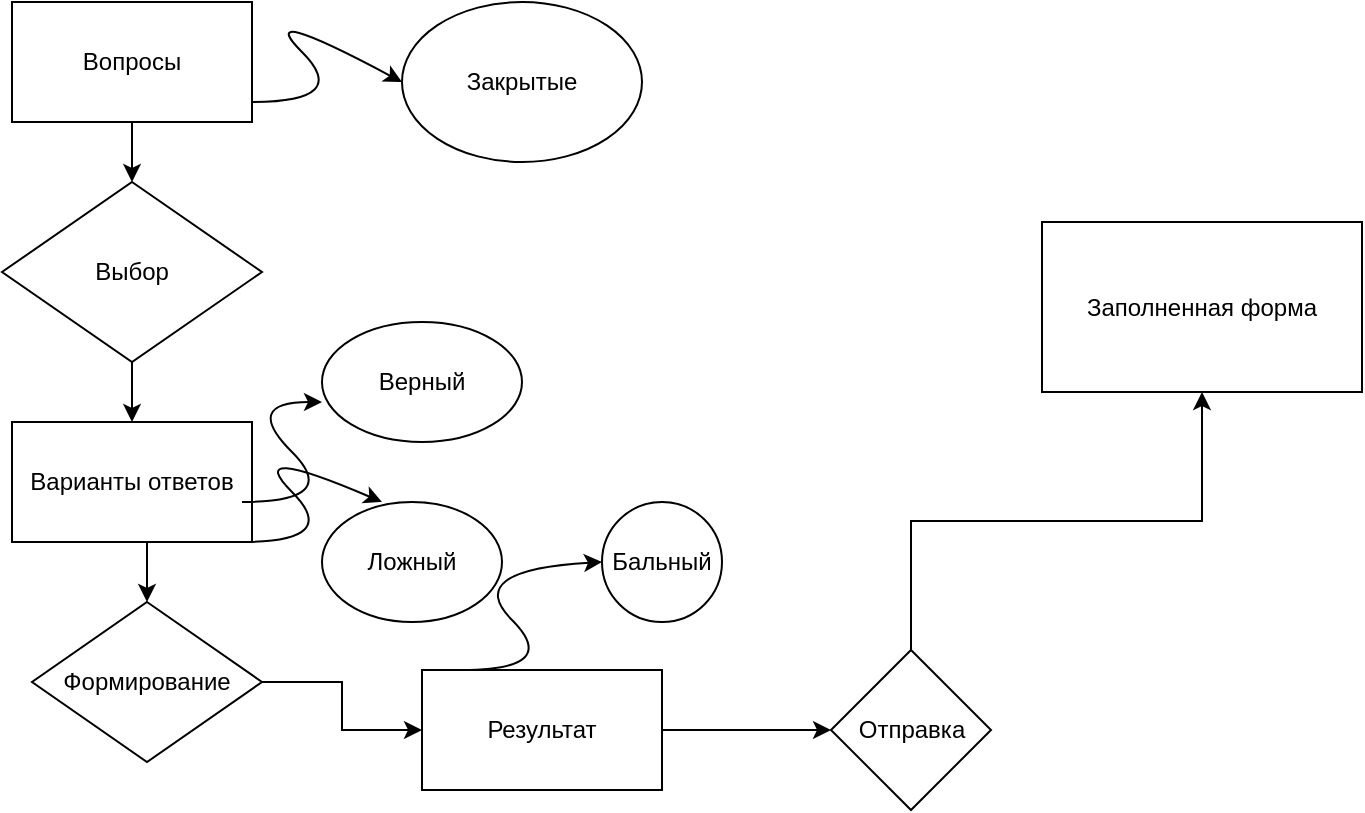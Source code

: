 <mxfile version="27.0.9">
  <diagram name="Страница — 1" id="f9BEwC2ymH8xKrrfNUyG">
    <mxGraphModel dx="872" dy="553" grid="1" gridSize="10" guides="1" tooltips="1" connect="1" arrows="1" fold="1" page="1" pageScale="1" pageWidth="1169" pageHeight="827" math="0" shadow="0">
      <root>
        <mxCell id="0" />
        <mxCell id="1" parent="0" />
        <mxCell id="cEzjU-Vr21JUo2Kq1G-R-9" style="edgeStyle=orthogonalEdgeStyle;rounded=0;orthogonalLoop=1;jettySize=auto;html=1;exitX=0.5;exitY=1;exitDx=0;exitDy=0;entryX=0.5;entryY=0;entryDx=0;entryDy=0;" edge="1" parent="1" source="cEzjU-Vr21JUo2Kq1G-R-1" target="cEzjU-Vr21JUo2Kq1G-R-2">
          <mxGeometry relative="1" as="geometry" />
        </mxCell>
        <mxCell id="cEzjU-Vr21JUo2Kq1G-R-1" value="Вопросы" style="rounded=0;whiteSpace=wrap;html=1;" vertex="1" parent="1">
          <mxGeometry x="95" y="20" width="120" height="60" as="geometry" />
        </mxCell>
        <mxCell id="cEzjU-Vr21JUo2Kq1G-R-10" style="edgeStyle=orthogonalEdgeStyle;rounded=0;orthogonalLoop=1;jettySize=auto;html=1;exitX=0.5;exitY=1;exitDx=0;exitDy=0;entryX=0.5;entryY=0;entryDx=0;entryDy=0;" edge="1" parent="1" source="cEzjU-Vr21JUo2Kq1G-R-2" target="cEzjU-Vr21JUo2Kq1G-R-3">
          <mxGeometry relative="1" as="geometry" />
        </mxCell>
        <mxCell id="cEzjU-Vr21JUo2Kq1G-R-2" value="Выбор" style="rhombus;whiteSpace=wrap;html=1;" vertex="1" parent="1">
          <mxGeometry x="90" y="110" width="130" height="90" as="geometry" />
        </mxCell>
        <mxCell id="cEzjU-Vr21JUo2Kq1G-R-11" style="edgeStyle=orthogonalEdgeStyle;rounded=0;orthogonalLoop=1;jettySize=auto;html=1;exitX=0.5;exitY=1;exitDx=0;exitDy=0;entryX=0.5;entryY=0;entryDx=0;entryDy=0;" edge="1" parent="1" source="cEzjU-Vr21JUo2Kq1G-R-3" target="cEzjU-Vr21JUo2Kq1G-R-4">
          <mxGeometry relative="1" as="geometry" />
        </mxCell>
        <mxCell id="cEzjU-Vr21JUo2Kq1G-R-3" value="Варианты ответов" style="rounded=0;whiteSpace=wrap;html=1;" vertex="1" parent="1">
          <mxGeometry x="95" y="230" width="120" height="60" as="geometry" />
        </mxCell>
        <mxCell id="cEzjU-Vr21JUo2Kq1G-R-28" style="edgeStyle=orthogonalEdgeStyle;rounded=0;orthogonalLoop=1;jettySize=auto;html=1;exitX=1;exitY=0.5;exitDx=0;exitDy=0;entryX=0;entryY=0.5;entryDx=0;entryDy=0;" edge="1" parent="1" source="cEzjU-Vr21JUo2Kq1G-R-4" target="cEzjU-Vr21JUo2Kq1G-R-15">
          <mxGeometry relative="1" as="geometry" />
        </mxCell>
        <mxCell id="cEzjU-Vr21JUo2Kq1G-R-4" value="Формирование" style="rhombus;whiteSpace=wrap;html=1;" vertex="1" parent="1">
          <mxGeometry x="105" y="320" width="115" height="80" as="geometry" />
        </mxCell>
        <mxCell id="cEzjU-Vr21JUo2Kq1G-R-22" style="edgeStyle=orthogonalEdgeStyle;rounded=0;orthogonalLoop=1;jettySize=auto;html=1;exitX=0.5;exitY=0;exitDx=0;exitDy=0;entryX=0.5;entryY=1;entryDx=0;entryDy=0;" edge="1" parent="1" source="cEzjU-Vr21JUo2Kq1G-R-14" target="cEzjU-Vr21JUo2Kq1G-R-16">
          <mxGeometry relative="1" as="geometry" />
        </mxCell>
        <mxCell id="cEzjU-Vr21JUo2Kq1G-R-14" value="Отправка" style="rhombus;whiteSpace=wrap;html=1;" vertex="1" parent="1">
          <mxGeometry x="504.5" y="344" width="80" height="80" as="geometry" />
        </mxCell>
        <mxCell id="cEzjU-Vr21JUo2Kq1G-R-29" style="edgeStyle=orthogonalEdgeStyle;rounded=0;orthogonalLoop=1;jettySize=auto;html=1;exitX=1;exitY=0.5;exitDx=0;exitDy=0;entryX=0;entryY=0.5;entryDx=0;entryDy=0;" edge="1" parent="1" source="cEzjU-Vr21JUo2Kq1G-R-15" target="cEzjU-Vr21JUo2Kq1G-R-14">
          <mxGeometry relative="1" as="geometry" />
        </mxCell>
        <mxCell id="cEzjU-Vr21JUo2Kq1G-R-15" value="Результат" style="rounded=0;whiteSpace=wrap;html=1;" vertex="1" parent="1">
          <mxGeometry x="300" y="354" width="120" height="60" as="geometry" />
        </mxCell>
        <mxCell id="cEzjU-Vr21JUo2Kq1G-R-16" value="Заполненная форма" style="rounded=0;whiteSpace=wrap;html=1;" vertex="1" parent="1">
          <mxGeometry x="610" y="130" width="160" height="85" as="geometry" />
        </mxCell>
        <mxCell id="cEzjU-Vr21JUo2Kq1G-R-23" value="Закрытые" style="ellipse;whiteSpace=wrap;html=1;" vertex="1" parent="1">
          <mxGeometry x="290" y="20" width="120" height="80" as="geometry" />
        </mxCell>
        <mxCell id="cEzjU-Vr21JUo2Kq1G-R-24" value="Верный" style="ellipse;whiteSpace=wrap;html=1;" vertex="1" parent="1">
          <mxGeometry x="250" y="180" width="100" height="60" as="geometry" />
        </mxCell>
        <mxCell id="cEzjU-Vr21JUo2Kq1G-R-25" value="Ложный" style="ellipse;whiteSpace=wrap;html=1;" vertex="1" parent="1">
          <mxGeometry x="250" y="270" width="90" height="60" as="geometry" />
        </mxCell>
        <mxCell id="cEzjU-Vr21JUo2Kq1G-R-30" value="Бальный" style="ellipse;whiteSpace=wrap;html=1;" vertex="1" parent="1">
          <mxGeometry x="390" y="270" width="60" height="60" as="geometry" />
        </mxCell>
        <mxCell id="cEzjU-Vr21JUo2Kq1G-R-31" value="" style="curved=1;endArrow=classic;html=1;rounded=0;entryX=0;entryY=0.5;entryDx=0;entryDy=0;" edge="1" parent="1" target="cEzjU-Vr21JUo2Kq1G-R-23">
          <mxGeometry width="50" height="50" relative="1" as="geometry">
            <mxPoint x="215" y="70" as="sourcePoint" />
            <mxPoint x="265" y="20" as="targetPoint" />
            <Array as="points">
              <mxPoint x="265" y="70" />
              <mxPoint x="215" y="20" />
            </Array>
          </mxGeometry>
        </mxCell>
        <mxCell id="cEzjU-Vr21JUo2Kq1G-R-32" value="" style="curved=1;endArrow=classic;html=1;rounded=0;entryX=0;entryY=0.5;entryDx=0;entryDy=0;" edge="1" parent="1" target="cEzjU-Vr21JUo2Kq1G-R-30">
          <mxGeometry width="50" height="50" relative="1" as="geometry">
            <mxPoint x="320" y="354" as="sourcePoint" />
            <mxPoint x="370" y="304" as="targetPoint" />
            <Array as="points">
              <mxPoint x="370" y="354" />
              <mxPoint x="320" y="304" />
            </Array>
          </mxGeometry>
        </mxCell>
        <mxCell id="cEzjU-Vr21JUo2Kq1G-R-33" value="" style="curved=1;endArrow=classic;html=1;rounded=0;" edge="1" parent="1">
          <mxGeometry width="50" height="50" relative="1" as="geometry">
            <mxPoint x="210" y="270" as="sourcePoint" />
            <mxPoint x="250" y="220" as="targetPoint" />
            <Array as="points">
              <mxPoint x="260" y="270" />
              <mxPoint x="210" y="220" />
            </Array>
          </mxGeometry>
        </mxCell>
        <mxCell id="cEzjU-Vr21JUo2Kq1G-R-34" value="" style="curved=1;endArrow=classic;html=1;rounded=0;" edge="1" parent="1">
          <mxGeometry width="50" height="50" relative="1" as="geometry">
            <mxPoint x="210" y="290" as="sourcePoint" />
            <mxPoint x="280" y="270" as="targetPoint" />
            <Array as="points">
              <mxPoint x="260" y="290" />
              <mxPoint x="210" y="240" />
            </Array>
          </mxGeometry>
        </mxCell>
      </root>
    </mxGraphModel>
  </diagram>
</mxfile>
